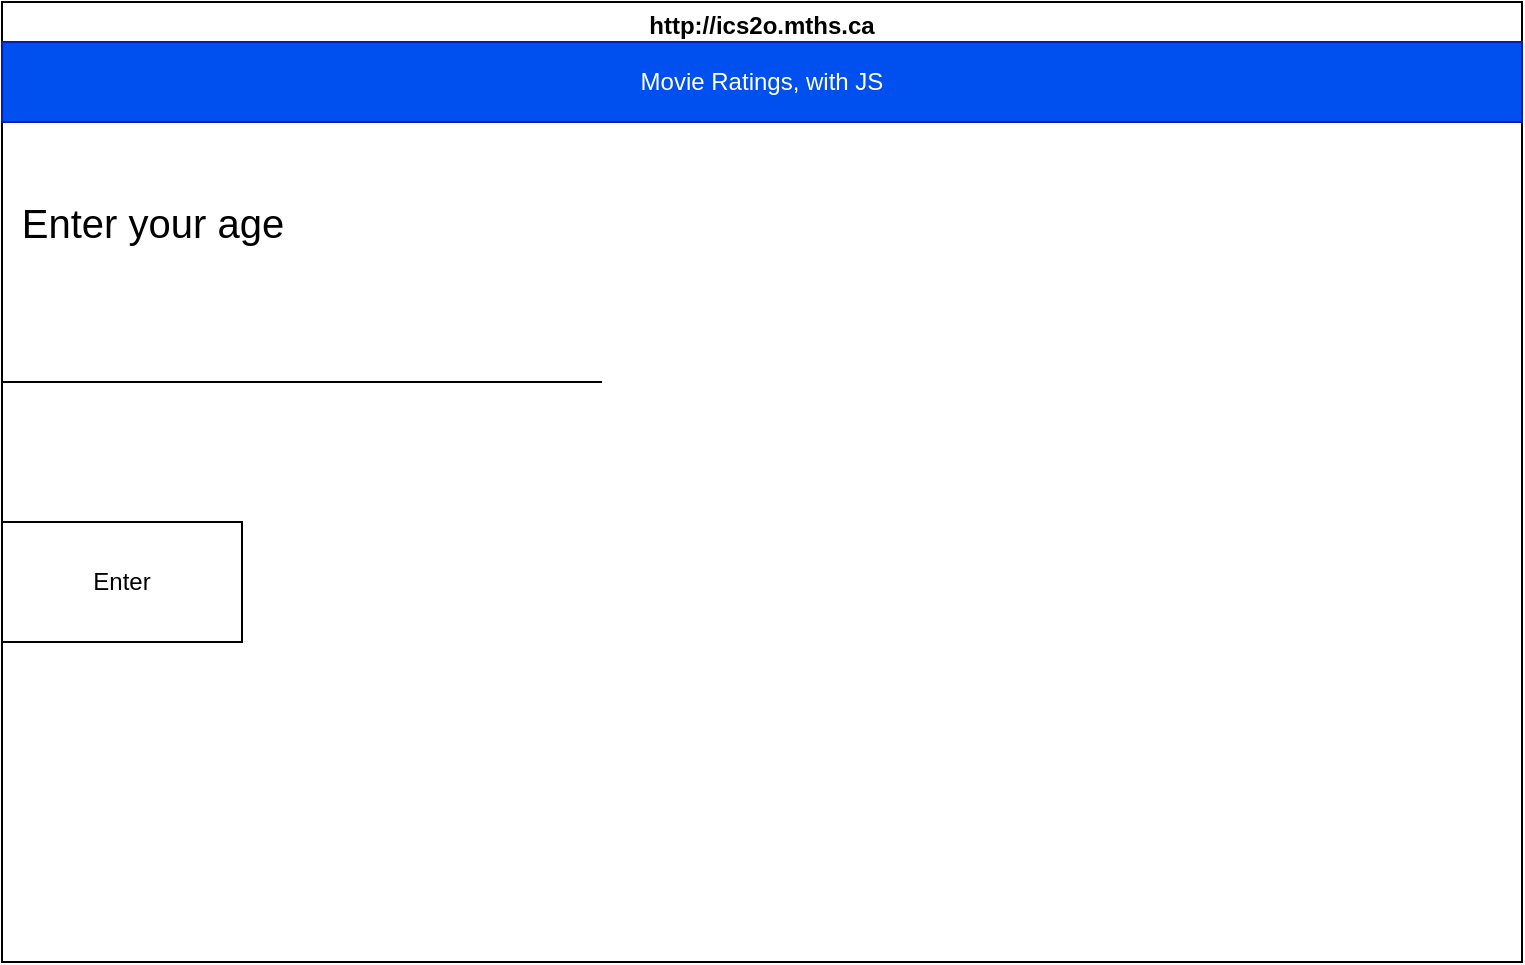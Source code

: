 <mxfile>
    <diagram id="HIP3nbAZw_EuaXWnEj3U" name="Page-1">
        <mxGraphModel dx="702" dy="477" grid="1" gridSize="10" guides="1" tooltips="1" connect="1" arrows="1" fold="1" page="1" pageScale="1" pageWidth="850" pageHeight="1100" math="0" shadow="0">
            <root>
                <mxCell id="0"/>
                <mxCell id="1" parent="0"/>
                <mxCell id="7" value="http://ics2o.mths.ca" style="swimlane;whiteSpace=wrap;html=1;" parent="1" vertex="1">
                    <mxGeometry x="40" y="40" width="760" height="480" as="geometry"/>
                </mxCell>
                <mxCell id="8" value="Movie Ratings, with JS" style="whiteSpace=wrap;html=1;fillColor=#0050ef;fontColor=#ffffff;strokeColor=#001DBC;" vertex="1" parent="7">
                    <mxGeometry y="20" width="760" height="40" as="geometry"/>
                </mxCell>
                <mxCell id="13" value="&lt;span style=&quot;font-family: Helvetica, Arial, sans-serif; font-size: 17px; text-align: start;&quot;&gt;&lt;font color=&quot;#ffffff&quot; style=&quot;font-size: 17px;&quot;&gt;You can watch PG-13 rated movies alone.&lt;/font&gt;&lt;/span&gt;" style="text;html=1;align=center;verticalAlign=middle;resizable=0;points=[];autosize=1;strokeColor=none;fillColor=none;fontSize=17;" vertex="1" parent="7">
                    <mxGeometry y="370" width="340" height="30" as="geometry"/>
                </mxCell>
                <mxCell id="9" value="&lt;font style=&quot;font-size: 20px;&quot;&gt;Enter your age&lt;/font&gt;" style="text;html=1;align=center;verticalAlign=middle;resizable=0;points=[];autosize=1;strokeColor=none;fillColor=none;" vertex="1" parent="7">
                    <mxGeometry y="90" width="150" height="40" as="geometry"/>
                </mxCell>
                <mxCell id="14" value="" style="endArrow=none;html=1;fontColor=#FFFFFF;" edge="1" parent="7">
                    <mxGeometry width="50" height="50" relative="1" as="geometry">
                        <mxPoint y="190" as="sourcePoint"/>
                        <mxPoint x="300" y="190" as="targetPoint"/>
                    </mxGeometry>
                </mxCell>
                <mxCell id="12" value="Enter" style="whiteSpace=wrap;html=1;" vertex="1" parent="7">
                    <mxGeometry y="260" width="120" height="60" as="geometry"/>
                </mxCell>
                <mxCell id="15" value="14" style="text;html=1;align=center;verticalAlign=middle;resizable=0;points=[];autosize=1;strokeColor=none;fillColor=none;fontSize=17;fontColor=#FFFFFF;" vertex="1" parent="7">
                    <mxGeometry x="20" y="160" width="40" height="30" as="geometry"/>
                </mxCell>
            </root>
        </mxGraphModel>
    </diagram>
</mxfile>